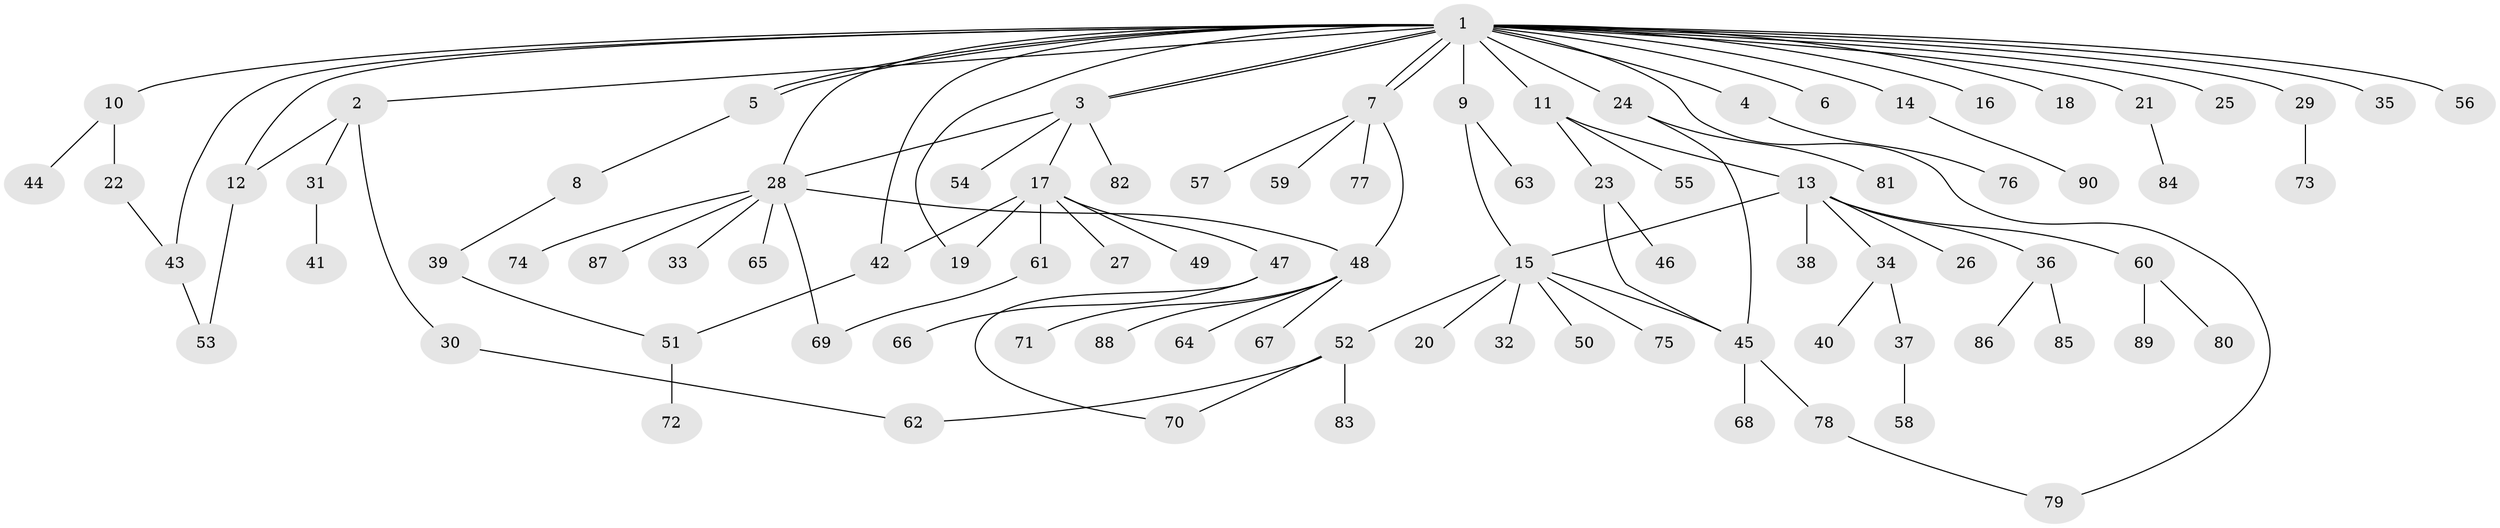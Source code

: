 // coarse degree distribution, {1: 0.4727272727272727, 22: 0.01818181818181818, 2: 0.2727272727272727, 4: 0.05454545454545454, 7: 0.03636363636363636, 6: 0.03636363636363636, 3: 0.09090909090909091, 5: 0.01818181818181818}
// Generated by graph-tools (version 1.1) at 2025/36/03/04/25 23:36:44]
// undirected, 90 vertices, 107 edges
graph export_dot {
  node [color=gray90,style=filled];
  1;
  2;
  3;
  4;
  5;
  6;
  7;
  8;
  9;
  10;
  11;
  12;
  13;
  14;
  15;
  16;
  17;
  18;
  19;
  20;
  21;
  22;
  23;
  24;
  25;
  26;
  27;
  28;
  29;
  30;
  31;
  32;
  33;
  34;
  35;
  36;
  37;
  38;
  39;
  40;
  41;
  42;
  43;
  44;
  45;
  46;
  47;
  48;
  49;
  50;
  51;
  52;
  53;
  54;
  55;
  56;
  57;
  58;
  59;
  60;
  61;
  62;
  63;
  64;
  65;
  66;
  67;
  68;
  69;
  70;
  71;
  72;
  73;
  74;
  75;
  76;
  77;
  78;
  79;
  80;
  81;
  82;
  83;
  84;
  85;
  86;
  87;
  88;
  89;
  90;
  1 -- 2;
  1 -- 3;
  1 -- 3;
  1 -- 4;
  1 -- 5;
  1 -- 5;
  1 -- 6;
  1 -- 7;
  1 -- 7;
  1 -- 9;
  1 -- 10;
  1 -- 11;
  1 -- 12;
  1 -- 14;
  1 -- 16;
  1 -- 18;
  1 -- 19;
  1 -- 21;
  1 -- 24;
  1 -- 25;
  1 -- 28;
  1 -- 29;
  1 -- 35;
  1 -- 42;
  1 -- 43;
  1 -- 56;
  1 -- 79;
  2 -- 12;
  2 -- 30;
  2 -- 31;
  3 -- 17;
  3 -- 28;
  3 -- 54;
  3 -- 82;
  4 -- 76;
  5 -- 8;
  7 -- 48;
  7 -- 57;
  7 -- 59;
  7 -- 77;
  8 -- 39;
  9 -- 15;
  9 -- 63;
  10 -- 22;
  10 -- 44;
  11 -- 13;
  11 -- 23;
  11 -- 55;
  12 -- 53;
  13 -- 15;
  13 -- 26;
  13 -- 34;
  13 -- 36;
  13 -- 38;
  13 -- 60;
  14 -- 90;
  15 -- 20;
  15 -- 32;
  15 -- 45;
  15 -- 50;
  15 -- 52;
  15 -- 75;
  17 -- 19;
  17 -- 27;
  17 -- 42;
  17 -- 47;
  17 -- 49;
  17 -- 61;
  21 -- 84;
  22 -- 43;
  23 -- 45;
  23 -- 46;
  24 -- 45;
  24 -- 81;
  28 -- 33;
  28 -- 48;
  28 -- 65;
  28 -- 69;
  28 -- 74;
  28 -- 87;
  29 -- 73;
  30 -- 62;
  31 -- 41;
  34 -- 37;
  34 -- 40;
  36 -- 85;
  36 -- 86;
  37 -- 58;
  39 -- 51;
  42 -- 51;
  43 -- 53;
  45 -- 68;
  45 -- 78;
  47 -- 66;
  47 -- 70;
  48 -- 64;
  48 -- 67;
  48 -- 71;
  48 -- 88;
  51 -- 72;
  52 -- 62;
  52 -- 70;
  52 -- 83;
  60 -- 80;
  60 -- 89;
  61 -- 69;
  78 -- 79;
}
